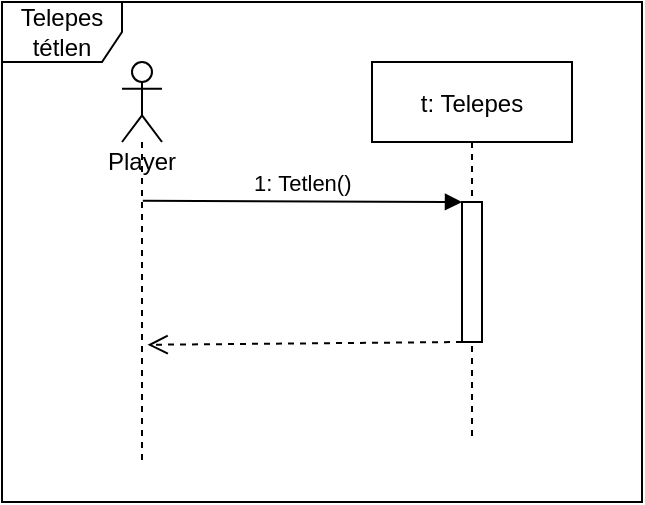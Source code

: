 <mxfile version="14.4.8" type="github">
  <diagram id="kgpKYQtTHZ0yAKxKKP6v" name="Page-1">
    <mxGraphModel dx="1038" dy="548" grid="1" gridSize="10" guides="1" tooltips="1" connect="1" arrows="1" fold="1" page="1" pageScale="1" pageWidth="850" pageHeight="1100" math="0" shadow="0">
      <root>
        <mxCell id="0" />
        <mxCell id="1" parent="0" />
        <mxCell id="3geAooroRWG-WDZxVEIy-3" value="Telepes tétlen" style="shape=umlFrame;whiteSpace=wrap;html=1;" parent="1" vertex="1">
          <mxGeometry x="10" y="70" width="320" height="250" as="geometry" />
        </mxCell>
        <mxCell id="3nuBFxr9cyL0pnOWT2aG-1" value="t: Telepes" style="shape=umlLifeline;perimeter=lifelinePerimeter;container=1;collapsible=0;recursiveResize=0;rounded=0;shadow=0;strokeWidth=1;" parent="1" vertex="1">
          <mxGeometry x="195" y="100" width="100" height="190" as="geometry" />
        </mxCell>
        <mxCell id="3nuBFxr9cyL0pnOWT2aG-2" value="" style="points=[];perimeter=orthogonalPerimeter;rounded=0;shadow=0;strokeWidth=1;" parent="3nuBFxr9cyL0pnOWT2aG-1" vertex="1">
          <mxGeometry x="45" y="70" width="10" height="70" as="geometry" />
        </mxCell>
        <mxCell id="3nuBFxr9cyL0pnOWT2aG-7" value="" style="verticalAlign=bottom;endArrow=open;dashed=1;endSize=8;shadow=0;strokeWidth=1;entryX=0.64;entryY=0.707;entryDx=0;entryDy=0;entryPerimeter=0;" parent="1" source="3nuBFxr9cyL0pnOWT2aG-2" target="3geAooroRWG-WDZxVEIy-2" edge="1">
          <mxGeometry relative="1" as="geometry">
            <mxPoint x="100" y="240" as="targetPoint" />
            <mxPoint x="420" y="332.0" as="sourcePoint" />
          </mxGeometry>
        </mxCell>
        <mxCell id="3geAooroRWG-WDZxVEIy-2" value="Player" style="shape=umlLifeline;participant=umlActor;perimeter=lifelinePerimeter;whiteSpace=wrap;html=1;container=1;collapsible=0;recursiveResize=0;verticalAlign=top;spacingTop=36;outlineConnect=0;" parent="1" vertex="1">
          <mxGeometry x="70" y="100" width="20" height="200" as="geometry" />
        </mxCell>
        <mxCell id="3nuBFxr9cyL0pnOWT2aG-3" value="1: Tetlen()" style="verticalAlign=bottom;startArrow=none;endArrow=block;startSize=8;shadow=0;strokeWidth=1;startFill=0;exitX=0.52;exitY=0.347;exitDx=0;exitDy=0;exitPerimeter=0;" parent="1" source="3geAooroRWG-WDZxVEIy-2" target="3nuBFxr9cyL0pnOWT2aG-2" edge="1">
          <mxGeometry relative="1" as="geometry">
            <mxPoint x="110" y="170" as="sourcePoint" />
          </mxGeometry>
        </mxCell>
      </root>
    </mxGraphModel>
  </diagram>
</mxfile>
